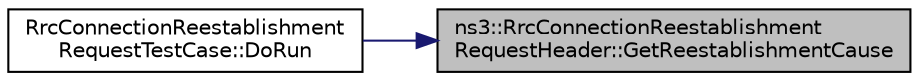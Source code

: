 digraph "ns3::RrcConnectionReestablishmentRequestHeader::GetReestablishmentCause"
{
 // LATEX_PDF_SIZE
  edge [fontname="Helvetica",fontsize="10",labelfontname="Helvetica",labelfontsize="10"];
  node [fontname="Helvetica",fontsize="10",shape=record];
  rankdir="RL";
  Node1 [label="ns3::RrcConnectionReestablishment\lRequestHeader::GetReestablishmentCause",height=0.2,width=0.4,color="black", fillcolor="grey75", style="filled", fontcolor="black",tooltip="Getter for m_reestablishmentCause."];
  Node1 -> Node2 [dir="back",color="midnightblue",fontsize="10",style="solid",fontname="Helvetica"];
  Node2 [label="RrcConnectionReestablishment\lRequestTestCase::DoRun",height=0.2,width=0.4,color="black", fillcolor="white", style="filled",URL="$class_rrc_connection_reestablishment_request_test_case.html#abfefd24ae58ad815de9efe81f4cffeee",tooltip="Implementation to actually run this TestCase."];
}
